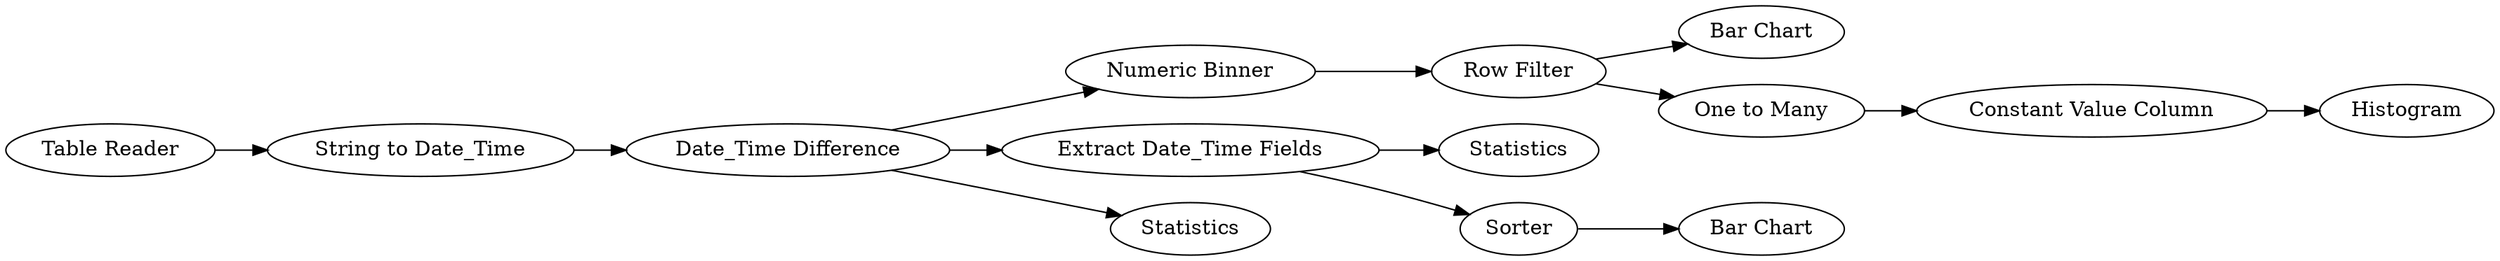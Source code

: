 digraph {
	"-555847934071138937_10" [label="Constant Value Column"]
	"-555847934071138937_3" [label="Date_Time Difference"]
	"-555847934071138937_12" [label="Bar Chart"]
	"-555847934071138937_7" [label="Numeric Binner"]
	"-555847934071138937_6" [label=Statistics]
	"-555847934071138937_13" [label="One to Many"]
	"-555847934071138937_14" [label="Bar Chart"]
	"-555847934071138937_15" [label=Sorter]
	"-555847934071138937_9" [label="Row Filter"]
	"-555847934071138937_1" [label="Table Reader"]
	"-555847934071138937_5" [label=Histogram]
	"-555847934071138937_4" [label="Extract Date_Time Fields"]
	"-555847934071138937_16" [label=Statistics]
	"-555847934071138937_2" [label="String to Date_Time"]
	"-555847934071138937_3" -> "-555847934071138937_4"
	"-555847934071138937_13" -> "-555847934071138937_10"
	"-555847934071138937_10" -> "-555847934071138937_5"
	"-555847934071138937_9" -> "-555847934071138937_13"
	"-555847934071138937_4" -> "-555847934071138937_6"
	"-555847934071138937_15" -> "-555847934071138937_14"
	"-555847934071138937_4" -> "-555847934071138937_15"
	"-555847934071138937_9" -> "-555847934071138937_12"
	"-555847934071138937_7" -> "-555847934071138937_9"
	"-555847934071138937_2" -> "-555847934071138937_3"
	"-555847934071138937_1" -> "-555847934071138937_2"
	"-555847934071138937_3" -> "-555847934071138937_7"
	"-555847934071138937_3" -> "-555847934071138937_16"
	rankdir=LR
}
